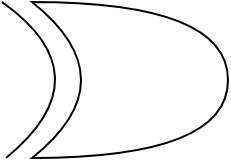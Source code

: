 <mxfile version="17.1.2" type="github"><diagram id="6HVer8RZPl2ibDI8MOXv" name="Page-1"><mxGraphModel dx="569" dy="301" grid="1" gridSize="1" guides="1" tooltips="1" connect="1" arrows="1" fold="1" page="1" pageScale="1" pageWidth="850" pageHeight="1100" math="0" shadow="0"><root><mxCell id="0"/><mxCell id="1" parent="0"/><mxCell id="sdJC8_fXBrq2T_oHfSzn-18" value="" style="shape=xor;whiteSpace=wrap;html=1;" vertex="1" parent="1"><mxGeometry x="345" y="233" width="98" height="78" as="geometry"/></mxCell><mxCell id="sdJC8_fXBrq2T_oHfSzn-19" value="" style="endArrow=none;html=1;curved=1;" edge="1" parent="1"><mxGeometry width="50" height="50" relative="1" as="geometry"><mxPoint x="332" y="311" as="sourcePoint"/><mxPoint x="330" y="233" as="targetPoint"/><Array as="points"><mxPoint x="382" y="270"/></Array></mxGeometry></mxCell></root></mxGraphModel></diagram></mxfile>